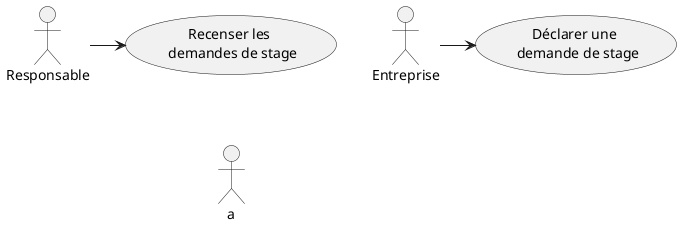 @startuml uc

usecase r as "Recenser les \n demandes de stage"
usecase d as "Déclarer une \n demande de stage"

actor Responsable
actor Entreprise 

'Pour aligner les 2 acteurs :
r -[hidden]-> a

Responsable -> r
Entreprise -> d
@enduml